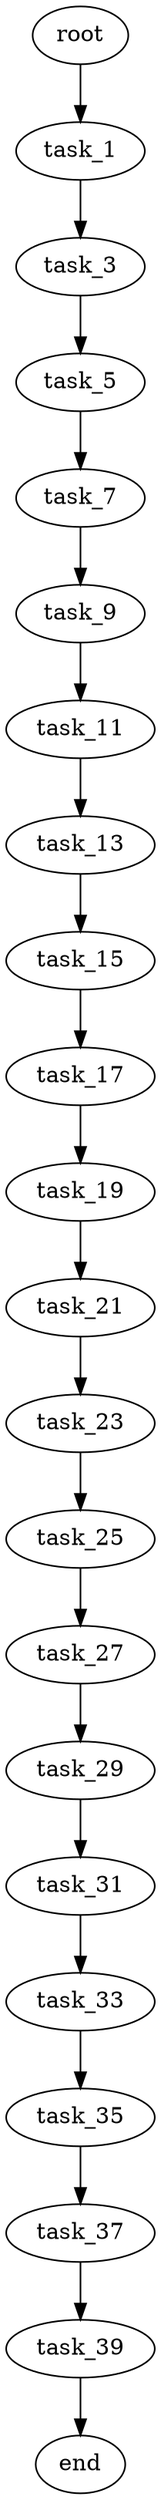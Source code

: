 digraph G {
  root [size="0.000000"];
  task_1 [size="1179052524222.000000"];
  task_3 [size="76680293611.000000"];
  task_5 [size="549755813888.000000"];
  task_7 [size="12028952159.000000"];
  task_9 [size="35772583175.000000"];
  task_11 [size="15103490025.000000"];
  task_13 [size="8589934592.000000"];
  task_15 [size="28991029248.000000"];
  task_17 [size="1362554737.000000"];
  task_19 [size="17906335632.000000"];
  task_21 [size="68719476736.000000"];
  task_23 [size="33037628458.000000"];
  task_25 [size="1073741824000.000000"];
  task_27 [size="239493299283.000000"];
  task_29 [size="84523992357.000000"];
  task_31 [size="8589934592.000000"];
  task_33 [size="231928233984.000000"];
  task_35 [size="1569623940.000000"];
  task_37 [size="100795175244.000000"];
  task_39 [size="68719476736.000000"];
  end [size="0.000000"];

  root -> task_1 [size="1.000000"];
  task_1 -> task_3 [size="838860800.000000"];
  task_3 -> task_5 [size="75497472.000000"];
  task_5 -> task_7 [size="536870912.000000"];
  task_7 -> task_9 [size="301989888.000000"];
  task_9 -> task_11 [size="75497472.000000"];
  task_11 -> task_13 [size="536870912.000000"];
  task_13 -> task_15 [size="33554432.000000"];
  task_15 -> task_17 [size="75497472.000000"];
  task_17 -> task_19 [size="134217728.000000"];
  task_19 -> task_21 [size="411041792.000000"];
  task_21 -> task_23 [size="134217728.000000"];
  task_23 -> task_25 [size="33554432.000000"];
  task_25 -> task_27 [size="838860800.000000"];
  task_27 -> task_29 [size="679477248.000000"];
  task_29 -> task_31 [size="301989888.000000"];
  task_31 -> task_33 [size="33554432.000000"];
  task_33 -> task_35 [size="301989888.000000"];
  task_35 -> task_37 [size="33554432.000000"];
  task_37 -> task_39 [size="301989888.000000"];
  task_39 -> end [size="1.000000"];
}
